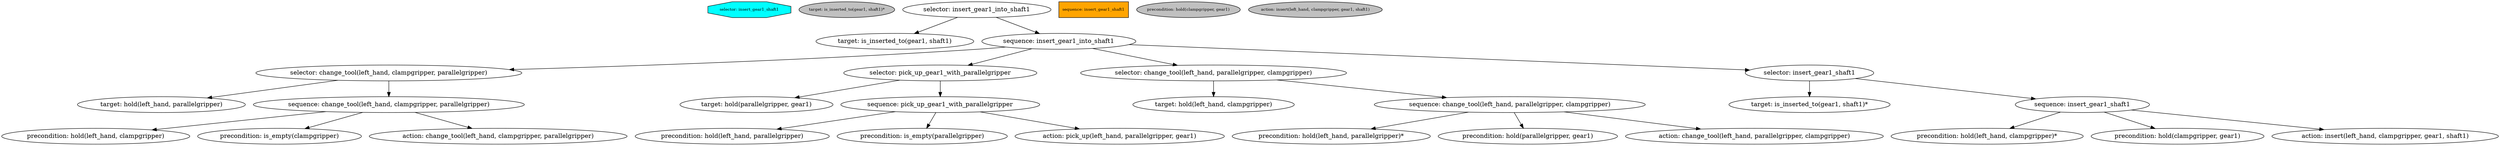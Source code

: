 digraph pastafarianism {
ordering=out;
graph [fontname="times-roman"];
node [fontname="times-roman"];
edge [fontname="times-roman"];
selector [fillcolor=cyan, fontcolor=black, fontsize=9, label="selector: insert_gear1_into_shaft1", shape=octagon, style=filled];
target [fillcolor=gray, fontcolor=black, fontsize=9, label="target: is_inserted_to(gear1, shaft1)", shape=ellipse, style=filled];
"selector: insert_gear1_into_shaft1" -> "target: is_inserted_to(gear1, shaft1)";
sequence [fillcolor=orange, fontcolor=black, fontsize=9, label="sequence: insert_gear1_into_shaft1", shape=box, style=filled];
"selector: insert_gear1_into_shaft1" -> "sequence: insert_gear1_into_shaft1";
selector [fillcolor=cyan, fontcolor=black, fontsize=9, label="selector: change_tool(left_hand, clampgripper, parallelgripper)", shape=octagon, style=filled];
"sequence: insert_gear1_into_shaft1" -> "selector: change_tool(left_hand, clampgripper, parallelgripper)";
target [fillcolor=gray, fontcolor=black, fontsize=9, label="target: hold(left_hand, parallelgripper)", shape=ellipse, style=filled];
"selector: change_tool(left_hand, clampgripper, parallelgripper)" -> "target: hold(left_hand, parallelgripper)";
sequence [fillcolor=orange, fontcolor=black, fontsize=9, label="sequence: change_tool(left_hand, clampgripper, parallelgripper)", shape=box, style=filled];
"selector: change_tool(left_hand, clampgripper, parallelgripper)" -> "sequence: change_tool(left_hand, clampgripper, parallelgripper)";
precondition [fillcolor=gray, fontcolor=black, fontsize=9, label="precondition: hold(left_hand, clampgripper)", shape=ellipse, style=filled];
"sequence: change_tool(left_hand, clampgripper, parallelgripper)" -> "precondition: hold(left_hand, clampgripper)";
precondition [fillcolor=gray, fontcolor=black, fontsize=9, label="precondition: is_empty(clampgripper)", shape=ellipse, style=filled];
"sequence: change_tool(left_hand, clampgripper, parallelgripper)" -> "precondition: is_empty(clampgripper)";
action [fillcolor=gray, fontcolor=black, fontsize=9, label="action: change_tool(left_hand, clampgripper, parallelgripper)", shape=ellipse, style=filled];
"sequence: change_tool(left_hand, clampgripper, parallelgripper)" -> "action: change_tool(left_hand, clampgripper, parallelgripper)";
selector [fillcolor=cyan, fontcolor=black, fontsize=9, label="selector: pick_up_gear1_with_parallelgripper", shape=octagon, style=filled];
"sequence: insert_gear1_into_shaft1" -> "selector: pick_up_gear1_with_parallelgripper";
target [fillcolor=gray, fontcolor=black, fontsize=9, label="target: hold(parallelgripper, gear1)", shape=ellipse, style=filled];
"selector: pick_up_gear1_with_parallelgripper" -> "target: hold(parallelgripper, gear1)";
sequence [fillcolor=orange, fontcolor=black, fontsize=9, label="sequence: pick_up_gear1_with_parallelgripper", shape=box, style=filled];
"selector: pick_up_gear1_with_parallelgripper" -> "sequence: pick_up_gear1_with_parallelgripper";
precondition [fillcolor=gray, fontcolor=black, fontsize=9, label="precondition: hold(left_hand, parallelgripper)", shape=ellipse, style=filled];
"sequence: pick_up_gear1_with_parallelgripper" -> "precondition: hold(left_hand, parallelgripper)";
precondition [fillcolor=gray, fontcolor=black, fontsize=9, label="precondition: is_empty(parallelgripper)", shape=ellipse, style=filled];
"sequence: pick_up_gear1_with_parallelgripper" -> "precondition: is_empty(parallelgripper)";
action [fillcolor=gray, fontcolor=black, fontsize=9, label="action: pick_up(left_hand, parallelgripper, gear1)", shape=ellipse, style=filled];
"sequence: pick_up_gear1_with_parallelgripper" -> "action: pick_up(left_hand, parallelgripper, gear1)";
selector [fillcolor=cyan, fontcolor=black, fontsize=9, label="selector: change_tool(left_hand, parallelgripper, clampgripper)", shape=octagon, style=filled];
"sequence: insert_gear1_into_shaft1" -> "selector: change_tool(left_hand, parallelgripper, clampgripper)";
target [fillcolor=gray, fontcolor=black, fontsize=9, label="target: hold(left_hand, clampgripper)", shape=ellipse, style=filled];
"selector: change_tool(left_hand, parallelgripper, clampgripper)" -> "target: hold(left_hand, clampgripper)";
sequence [fillcolor=orange, fontcolor=black, fontsize=9, label="sequence: change_tool(left_hand, parallelgripper, clampgripper)", shape=box, style=filled];
"selector: change_tool(left_hand, parallelgripper, clampgripper)" -> "sequence: change_tool(left_hand, parallelgripper, clampgripper)";
precondition [fillcolor=gray, fontcolor=black, fontsize=9, label="precondition: hold(left_hand, parallelgripper)*", shape=ellipse, style=filled];
"sequence: change_tool(left_hand, parallelgripper, clampgripper)" -> "precondition: hold(left_hand, parallelgripper)*";
precondition [fillcolor=gray, fontcolor=black, fontsize=9, label="precondition: hold(parallelgripper, gear1)", shape=ellipse, style=filled];
"sequence: change_tool(left_hand, parallelgripper, clampgripper)" -> "precondition: hold(parallelgripper, gear1)";
action [fillcolor=gray, fontcolor=black, fontsize=9, label="action: change_tool(left_hand, parallelgripper, clampgripper)", shape=ellipse, style=filled];
"sequence: change_tool(left_hand, parallelgripper, clampgripper)" -> "action: change_tool(left_hand, parallelgripper, clampgripper)";
selector [fillcolor=cyan, fontcolor=black, fontsize=9, label="selector: insert_gear1_shaft1", shape=octagon, style=filled];
"sequence: insert_gear1_into_shaft1" -> "selector: insert_gear1_shaft1";
target [fillcolor=gray, fontcolor=black, fontsize=9, label="target: is_inserted_to(gear1, shaft1)*", shape=ellipse, style=filled];
"selector: insert_gear1_shaft1" -> "target: is_inserted_to(gear1, shaft1)*";
sequence [fillcolor=orange, fontcolor=black, fontsize=9, label="sequence: insert_gear1_shaft1", shape=box, style=filled];
"selector: insert_gear1_shaft1" -> "sequence: insert_gear1_shaft1";
precondition [fillcolor=gray, fontcolor=black, fontsize=9, label="precondition: hold(left_hand, clampgripper)*", shape=ellipse, style=filled];
"sequence: insert_gear1_shaft1" -> "precondition: hold(left_hand, clampgripper)*";
precondition [fillcolor=gray, fontcolor=black, fontsize=9, label="precondition: hold(clampgripper, gear1)", shape=ellipse, style=filled];
"sequence: insert_gear1_shaft1" -> "precondition: hold(clampgripper, gear1)";
action [fillcolor=gray, fontcolor=black, fontsize=9, label="action: insert(left_hand, clampgripper, gear1, shaft1)", shape=ellipse, style=filled];
"sequence: insert_gear1_shaft1" -> "action: insert(left_hand, clampgripper, gear1, shaft1)";
}
